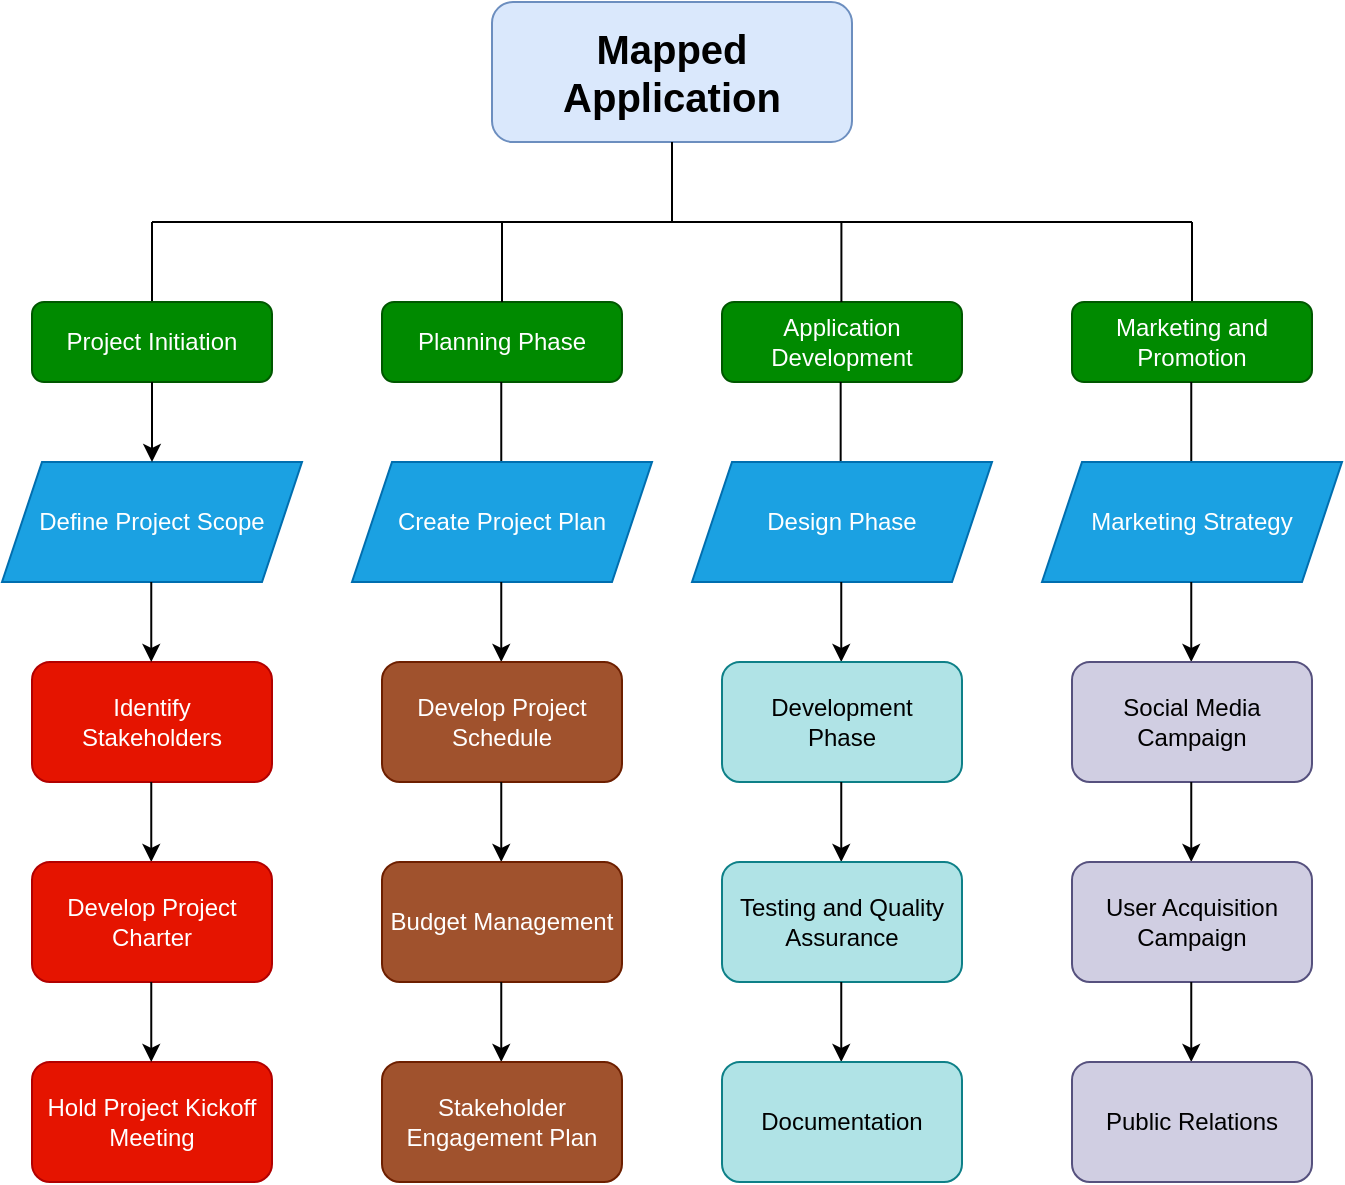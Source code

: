 <mxfile version="22.0.4" type="github">
  <diagram name="Page-1" id="fHMVDBfmitqIEEqeR6LP">
    <mxGraphModel dx="1434" dy="750" grid="1" gridSize="10" guides="1" tooltips="1" connect="1" arrows="1" fold="1" page="1" pageScale="1" pageWidth="827" pageHeight="1169" math="0" shadow="0">
      <root>
        <mxCell id="0" />
        <mxCell id="1" parent="0" />
        <mxCell id="4CyvcN15CJxKo6aU1KLf-1" value="&lt;font style=&quot;font-size: 20px;&quot;&gt;&lt;b&gt;Mapped Application&lt;/b&gt;&lt;/font&gt;" style="rounded=1;whiteSpace=wrap;html=1;fillColor=#dae8fc;strokeColor=#6c8ebf;" vertex="1" parent="1">
          <mxGeometry x="330" y="370" width="180" height="70" as="geometry" />
        </mxCell>
        <mxCell id="4CyvcN15CJxKo6aU1KLf-5" value="" style="endArrow=none;html=1;rounded=0;entryX=0.5;entryY=1;entryDx=0;entryDy=0;" edge="1" parent="1" target="4CyvcN15CJxKo6aU1KLf-1">
          <mxGeometry width="50" height="50" relative="1" as="geometry">
            <mxPoint x="420" y="480" as="sourcePoint" />
            <mxPoint x="460" y="440" as="targetPoint" />
          </mxGeometry>
        </mxCell>
        <mxCell id="4CyvcN15CJxKo6aU1KLf-6" value="" style="endArrow=none;html=1;rounded=0;" edge="1" parent="1">
          <mxGeometry width="50" height="50" relative="1" as="geometry">
            <mxPoint x="160" y="480" as="sourcePoint" />
            <mxPoint x="680" y="480" as="targetPoint" />
          </mxGeometry>
        </mxCell>
        <mxCell id="4CyvcN15CJxKo6aU1KLf-7" value="" style="endArrow=none;html=1;rounded=0;" edge="1" parent="1">
          <mxGeometry width="50" height="50" relative="1" as="geometry">
            <mxPoint x="160" y="520" as="sourcePoint" />
            <mxPoint x="160" y="480" as="targetPoint" />
          </mxGeometry>
        </mxCell>
        <mxCell id="4CyvcN15CJxKo6aU1KLf-8" value="" style="endArrow=none;html=1;rounded=0;" edge="1" parent="1">
          <mxGeometry width="50" height="50" relative="1" as="geometry">
            <mxPoint x="680" y="520" as="sourcePoint" />
            <mxPoint x="680" y="480" as="targetPoint" />
          </mxGeometry>
        </mxCell>
        <mxCell id="4CyvcN15CJxKo6aU1KLf-9" value="Project Initiation" style="rounded=1;whiteSpace=wrap;html=1;fillColor=#008a00;strokeColor=#005700;fontColor=#ffffff;" vertex="1" parent="1">
          <mxGeometry x="100" y="520" width="120" height="40" as="geometry" />
        </mxCell>
        <mxCell id="4CyvcN15CJxKo6aU1KLf-11" value="Planning Phase" style="rounded=1;whiteSpace=wrap;html=1;fillColor=#008a00;strokeColor=#005700;fontColor=#ffffff;" vertex="1" parent="1">
          <mxGeometry x="275" y="520" width="120" height="40" as="geometry" />
        </mxCell>
        <mxCell id="4CyvcN15CJxKo6aU1KLf-12" value="Application Development" style="rounded=1;whiteSpace=wrap;html=1;fillColor=#008a00;strokeColor=#005700;fontColor=#ffffff;" vertex="1" parent="1">
          <mxGeometry x="445" y="520" width="120" height="40" as="geometry" />
        </mxCell>
        <mxCell id="4CyvcN15CJxKo6aU1KLf-13" value="Marketing and Promotion" style="rounded=1;whiteSpace=wrap;html=1;fillColor=#008a00;strokeColor=#005700;fontColor=#ffffff;" vertex="1" parent="1">
          <mxGeometry x="620" y="520" width="120" height="40" as="geometry" />
        </mxCell>
        <mxCell id="4CyvcN15CJxKo6aU1KLf-14" value="" style="endArrow=none;html=1;rounded=0;" edge="1" parent="1">
          <mxGeometry width="50" height="50" relative="1" as="geometry">
            <mxPoint x="335" y="520" as="sourcePoint" />
            <mxPoint x="335" y="480" as="targetPoint" />
          </mxGeometry>
        </mxCell>
        <mxCell id="4CyvcN15CJxKo6aU1KLf-15" value="" style="endArrow=none;html=1;rounded=0;" edge="1" parent="1">
          <mxGeometry width="50" height="50" relative="1" as="geometry">
            <mxPoint x="504.7" y="520" as="sourcePoint" />
            <mxPoint x="504.7" y="480" as="targetPoint" />
          </mxGeometry>
        </mxCell>
        <mxCell id="4CyvcN15CJxKo6aU1KLf-18" value="" style="endArrow=none;html=1;rounded=0;" edge="1" parent="1">
          <mxGeometry width="50" height="50" relative="1" as="geometry">
            <mxPoint x="334.63" y="600" as="sourcePoint" />
            <mxPoint x="334.63" y="560" as="targetPoint" />
          </mxGeometry>
        </mxCell>
        <mxCell id="4CyvcN15CJxKo6aU1KLf-19" value="" style="endArrow=none;html=1;rounded=0;" edge="1" parent="1">
          <mxGeometry width="50" height="50" relative="1" as="geometry">
            <mxPoint x="504.33" y="600" as="sourcePoint" />
            <mxPoint x="504.33" y="560" as="targetPoint" />
          </mxGeometry>
        </mxCell>
        <mxCell id="4CyvcN15CJxKo6aU1KLf-20" value="" style="endArrow=none;html=1;rounded=0;" edge="1" parent="1">
          <mxGeometry width="50" height="50" relative="1" as="geometry">
            <mxPoint x="679.63" y="600" as="sourcePoint" />
            <mxPoint x="679.63" y="560" as="targetPoint" />
          </mxGeometry>
        </mxCell>
        <mxCell id="4CyvcN15CJxKo6aU1KLf-25" value="Define Project Scope" style="shape=parallelogram;perimeter=parallelogramPerimeter;whiteSpace=wrap;html=1;fixedSize=1;fillColor=#1ba1e2;fontColor=#ffffff;strokeColor=#006EAF;" vertex="1" parent="1">
          <mxGeometry x="85" y="600" width="150" height="60" as="geometry" />
        </mxCell>
        <mxCell id="4CyvcN15CJxKo6aU1KLf-29" value="Create Project Plan&lt;br&gt;&lt;ul style=&quot;border: 0px solid rgb(217, 217, 227); box-sizing: border-box; --tw-border-spacing-x: 0; --tw-border-spacing-y: 0; --tw-translate-x: 0; --tw-translate-y: 0; --tw-rotate: 0; --tw-skew-x: 0; --tw-skew-y: 0; --tw-scale-x: 1; --tw-scale-y: 1; --tw-pan-x: ; --tw-pan-y: ; --tw-pinch-zoom: ; --tw-scroll-snap-strictness: proximity; --tw-gradient-from-position: ; --tw-gradient-via-position: ; --tw-gradient-to-position: ; --tw-ordinal: ; --tw-slashed-zero: ; --tw-numeric-figure: ; --tw-numeric-spacing: ; --tw-numeric-fraction: ; --tw-ring-inset: ; --tw-ring-offset-width: 0px; --tw-ring-offset-color: #fff; --tw-ring-color: rgba(69,89,164,.5); --tw-ring-offset-shadow: 0 0 transparent; --tw-ring-shadow: 0 0 transparent; --tw-shadow: 0 0 transparent; --tw-shadow-colored: 0 0 transparent; --tw-blur: ; --tw-brightness: ; --tw-contrast: ; --tw-grayscale: ; --tw-hue-rotate: ; --tw-invert: ; --tw-saturate: ; --tw-sepia: ; --tw-drop-shadow: ; --tw-backdrop-blur: ; --tw-backdrop-brightness: ; --tw-backdrop-contrast: ; --tw-backdrop-grayscale: ; --tw-backdrop-hue-rotate: ; --tw-backdrop-invert: ; --tw-backdrop-opacity: ; --tw-backdrop-saturate: ; --tw-backdrop-sepia: ; list-style-position: initial; list-style-image: initial; margin: 0px 0px 0px 1rem; padding: 0px; display: flex; flex-direction: column; color: rgb(209, 213, 219); font-family: Söhne, ui-sans-serif, system-ui, -apple-system, &amp;quot;Segoe UI&amp;quot;, Roboto, Ubuntu, Cantarell, &amp;quot;Noto Sans&amp;quot;, sans-serif, &amp;quot;Helvetica Neue&amp;quot;, Arial, &amp;quot;Apple Color Emoji&amp;quot;, &amp;quot;Segoe UI Emoji&amp;quot;, &amp;quot;Segoe UI Symbol&amp;quot;, &amp;quot;Noto Color Emoji&amp;quot;; font-size: 16px; text-align: left; background-color: rgb(68, 70, 84);&quot;&gt;&lt;/ul&gt;" style="shape=parallelogram;perimeter=parallelogramPerimeter;whiteSpace=wrap;html=1;fixedSize=1;fillColor=#1ba1e2;fontColor=#ffffff;strokeColor=#006EAF;" vertex="1" parent="1">
          <mxGeometry x="260" y="600" width="150" height="60" as="geometry" />
        </mxCell>
        <mxCell id="4CyvcN15CJxKo6aU1KLf-30" value="Design Phase" style="shape=parallelogram;perimeter=parallelogramPerimeter;whiteSpace=wrap;html=1;fixedSize=1;fillColor=#1ba1e2;fontColor=#ffffff;strokeColor=#006EAF;" vertex="1" parent="1">
          <mxGeometry x="430" y="600" width="150" height="60" as="geometry" />
        </mxCell>
        <mxCell id="4CyvcN15CJxKo6aU1KLf-31" value=" Marketing Strategy" style="shape=parallelogram;perimeter=parallelogramPerimeter;whiteSpace=wrap;html=1;fixedSize=1;fillColor=#1ba1e2;fontColor=#ffffff;strokeColor=#006EAF;" vertex="1" parent="1">
          <mxGeometry x="605" y="600" width="150" height="60" as="geometry" />
        </mxCell>
        <mxCell id="4CyvcN15CJxKo6aU1KLf-32" value="Identify &lt;br&gt;Stakeholders" style="rounded=1;whiteSpace=wrap;html=1;fillColor=#e51400;fontColor=#ffffff;strokeColor=#B20000;" vertex="1" parent="1">
          <mxGeometry x="100" y="700" width="120" height="60" as="geometry" />
        </mxCell>
        <mxCell id="4CyvcN15CJxKo6aU1KLf-34" value="" style="endArrow=classic;html=1;rounded=0;entryX=0.5;entryY=0;entryDx=0;entryDy=0;exitX=0.5;exitY=1;exitDx=0;exitDy=0;" edge="1" parent="1" source="4CyvcN15CJxKo6aU1KLf-9" target="4CyvcN15CJxKo6aU1KLf-25">
          <mxGeometry width="50" height="50" relative="1" as="geometry">
            <mxPoint x="135" y="620" as="sourcePoint" />
            <mxPoint x="185" y="570" as="targetPoint" />
          </mxGeometry>
        </mxCell>
        <mxCell id="4CyvcN15CJxKo6aU1KLf-35" value="" style="endArrow=classic;html=1;rounded=0;entryX=0.5;entryY=0;entryDx=0;entryDy=0;exitX=0.5;exitY=1;exitDx=0;exitDy=0;" edge="1" parent="1">
          <mxGeometry width="50" height="50" relative="1" as="geometry">
            <mxPoint x="159.63" y="660" as="sourcePoint" />
            <mxPoint x="159.63" y="700" as="targetPoint" />
          </mxGeometry>
        </mxCell>
        <mxCell id="4CyvcN15CJxKo6aU1KLf-36" value="" style="endArrow=classic;html=1;rounded=0;entryX=0.5;entryY=0;entryDx=0;entryDy=0;exitX=0.5;exitY=1;exitDx=0;exitDy=0;" edge="1" parent="1">
          <mxGeometry width="50" height="50" relative="1" as="geometry">
            <mxPoint x="159.63" y="760" as="sourcePoint" />
            <mxPoint x="159.63" y="800" as="targetPoint" />
          </mxGeometry>
        </mxCell>
        <mxCell id="4CyvcN15CJxKo6aU1KLf-37" value="Develop Project Charter" style="rounded=1;whiteSpace=wrap;html=1;fillColor=#e51400;fontColor=#ffffff;strokeColor=#B20000;" vertex="1" parent="1">
          <mxGeometry x="100" y="800" width="120" height="60" as="geometry" />
        </mxCell>
        <mxCell id="4CyvcN15CJxKo6aU1KLf-38" value="Hold Project Kickoff Meeting" style="rounded=1;whiteSpace=wrap;html=1;fillColor=#e51400;fontColor=#ffffff;strokeColor=#B20000;" vertex="1" parent="1">
          <mxGeometry x="100" y="900" width="120" height="60" as="geometry" />
        </mxCell>
        <mxCell id="4CyvcN15CJxKo6aU1KLf-39" value="" style="endArrow=classic;html=1;rounded=0;entryX=0.5;entryY=0;entryDx=0;entryDy=0;exitX=0.5;exitY=1;exitDx=0;exitDy=0;" edge="1" parent="1">
          <mxGeometry width="50" height="50" relative="1" as="geometry">
            <mxPoint x="159.63" y="860" as="sourcePoint" />
            <mxPoint x="159.63" y="900" as="targetPoint" />
          </mxGeometry>
        </mxCell>
        <mxCell id="4CyvcN15CJxKo6aU1KLf-40" value="" style="endArrow=classic;html=1;rounded=0;entryX=0.5;entryY=0;entryDx=0;entryDy=0;exitX=0.5;exitY=1;exitDx=0;exitDy=0;" edge="1" parent="1">
          <mxGeometry width="50" height="50" relative="1" as="geometry">
            <mxPoint x="334.63" y="660" as="sourcePoint" />
            <mxPoint x="334.63" y="700" as="targetPoint" />
          </mxGeometry>
        </mxCell>
        <mxCell id="4CyvcN15CJxKo6aU1KLf-41" value="Develop Project Schedule" style="rounded=1;whiteSpace=wrap;html=1;fillColor=#a0522d;fontColor=#ffffff;strokeColor=#6D1F00;" vertex="1" parent="1">
          <mxGeometry x="275" y="700" width="120" height="60" as="geometry" />
        </mxCell>
        <mxCell id="4CyvcN15CJxKo6aU1KLf-42" value="" style="endArrow=classic;html=1;rounded=0;entryX=0.5;entryY=0;entryDx=0;entryDy=0;exitX=0.5;exitY=1;exitDx=0;exitDy=0;" edge="1" parent="1">
          <mxGeometry width="50" height="50" relative="1" as="geometry">
            <mxPoint x="334.63" y="760" as="sourcePoint" />
            <mxPoint x="334.63" y="800" as="targetPoint" />
          </mxGeometry>
        </mxCell>
        <mxCell id="4CyvcN15CJxKo6aU1KLf-43" value="Budget Management" style="rounded=1;whiteSpace=wrap;html=1;fillColor=#a0522d;fontColor=#ffffff;strokeColor=#6D1F00;" vertex="1" parent="1">
          <mxGeometry x="275" y="800" width="120" height="60" as="geometry" />
        </mxCell>
        <mxCell id="4CyvcN15CJxKo6aU1KLf-44" value="" style="endArrow=classic;html=1;rounded=0;entryX=0.5;entryY=0;entryDx=0;entryDy=0;exitX=0.5;exitY=1;exitDx=0;exitDy=0;" edge="1" parent="1">
          <mxGeometry width="50" height="50" relative="1" as="geometry">
            <mxPoint x="334.63" y="860" as="sourcePoint" />
            <mxPoint x="334.63" y="900" as="targetPoint" />
          </mxGeometry>
        </mxCell>
        <mxCell id="4CyvcN15CJxKo6aU1KLf-45" value="Stakeholder Engagement Plan" style="rounded=1;whiteSpace=wrap;html=1;fillColor=#a0522d;fontColor=#ffffff;strokeColor=#6D1F00;" vertex="1" parent="1">
          <mxGeometry x="275" y="900" width="120" height="60" as="geometry" />
        </mxCell>
        <mxCell id="4CyvcN15CJxKo6aU1KLf-46" value="" style="endArrow=classic;html=1;rounded=0;entryX=0.5;entryY=0;entryDx=0;entryDy=0;exitX=0.5;exitY=1;exitDx=0;exitDy=0;" edge="1" parent="1">
          <mxGeometry width="50" height="50" relative="1" as="geometry">
            <mxPoint x="504.63" y="660" as="sourcePoint" />
            <mxPoint x="504.63" y="700" as="targetPoint" />
          </mxGeometry>
        </mxCell>
        <mxCell id="4CyvcN15CJxKo6aU1KLf-47" value="Development &lt;br&gt;Phase" style="rounded=1;whiteSpace=wrap;html=1;fillColor=#b0e3e6;strokeColor=#0e8088;" vertex="1" parent="1">
          <mxGeometry x="445" y="700" width="120" height="60" as="geometry" />
        </mxCell>
        <mxCell id="4CyvcN15CJxKo6aU1KLf-48" value="" style="endArrow=classic;html=1;rounded=0;entryX=0.5;entryY=0;entryDx=0;entryDy=0;exitX=0.5;exitY=1;exitDx=0;exitDy=0;" edge="1" parent="1">
          <mxGeometry width="50" height="50" relative="1" as="geometry">
            <mxPoint x="504.63" y="760" as="sourcePoint" />
            <mxPoint x="504.63" y="800" as="targetPoint" />
          </mxGeometry>
        </mxCell>
        <mxCell id="4CyvcN15CJxKo6aU1KLf-49" value="Testing and Quality Assurance" style="rounded=1;whiteSpace=wrap;html=1;fillColor=#b0e3e6;strokeColor=#0e8088;" vertex="1" parent="1">
          <mxGeometry x="445" y="800" width="120" height="60" as="geometry" />
        </mxCell>
        <mxCell id="4CyvcN15CJxKo6aU1KLf-50" value="" style="endArrow=classic;html=1;rounded=0;entryX=0.5;entryY=0;entryDx=0;entryDy=0;exitX=0.5;exitY=1;exitDx=0;exitDy=0;" edge="1" parent="1">
          <mxGeometry width="50" height="50" relative="1" as="geometry">
            <mxPoint x="504.63" y="860" as="sourcePoint" />
            <mxPoint x="504.63" y="900" as="targetPoint" />
          </mxGeometry>
        </mxCell>
        <mxCell id="4CyvcN15CJxKo6aU1KLf-51" value="Documentation" style="rounded=1;whiteSpace=wrap;html=1;fillColor=#b0e3e6;strokeColor=#0e8088;" vertex="1" parent="1">
          <mxGeometry x="445" y="900" width="120" height="60" as="geometry" />
        </mxCell>
        <mxCell id="4CyvcN15CJxKo6aU1KLf-52" value="" style="endArrow=classic;html=1;rounded=0;entryX=0.5;entryY=0;entryDx=0;entryDy=0;exitX=0.5;exitY=1;exitDx=0;exitDy=0;" edge="1" parent="1">
          <mxGeometry width="50" height="50" relative="1" as="geometry">
            <mxPoint x="679.63" y="660" as="sourcePoint" />
            <mxPoint x="679.63" y="700" as="targetPoint" />
          </mxGeometry>
        </mxCell>
        <mxCell id="4CyvcN15CJxKo6aU1KLf-53" value="Social Media Campaign" style="rounded=1;whiteSpace=wrap;html=1;fillColor=#d0cee2;strokeColor=#56517e;" vertex="1" parent="1">
          <mxGeometry x="620" y="700" width="120" height="60" as="geometry" />
        </mxCell>
        <mxCell id="4CyvcN15CJxKo6aU1KLf-54" value="" style="endArrow=classic;html=1;rounded=0;entryX=0.5;entryY=0;entryDx=0;entryDy=0;exitX=0.5;exitY=1;exitDx=0;exitDy=0;" edge="1" parent="1">
          <mxGeometry width="50" height="50" relative="1" as="geometry">
            <mxPoint x="679.63" y="760" as="sourcePoint" />
            <mxPoint x="679.63" y="800" as="targetPoint" />
          </mxGeometry>
        </mxCell>
        <mxCell id="4CyvcN15CJxKo6aU1KLf-55" value="User Acquisition Campaign" style="rounded=1;whiteSpace=wrap;html=1;fillColor=#d0cee2;strokeColor=#56517e;" vertex="1" parent="1">
          <mxGeometry x="620" y="800" width="120" height="60" as="geometry" />
        </mxCell>
        <mxCell id="4CyvcN15CJxKo6aU1KLf-56" value="" style="endArrow=classic;html=1;rounded=0;entryX=0.5;entryY=0;entryDx=0;entryDy=0;exitX=0.5;exitY=1;exitDx=0;exitDy=0;" edge="1" parent="1">
          <mxGeometry width="50" height="50" relative="1" as="geometry">
            <mxPoint x="679.63" y="860" as="sourcePoint" />
            <mxPoint x="679.63" y="900" as="targetPoint" />
          </mxGeometry>
        </mxCell>
        <mxCell id="4CyvcN15CJxKo6aU1KLf-57" value=" Public Relations" style="rounded=1;whiteSpace=wrap;html=1;fillColor=#d0cee2;strokeColor=#56517e;" vertex="1" parent="1">
          <mxGeometry x="620" y="900" width="120" height="60" as="geometry" />
        </mxCell>
      </root>
    </mxGraphModel>
  </diagram>
</mxfile>
